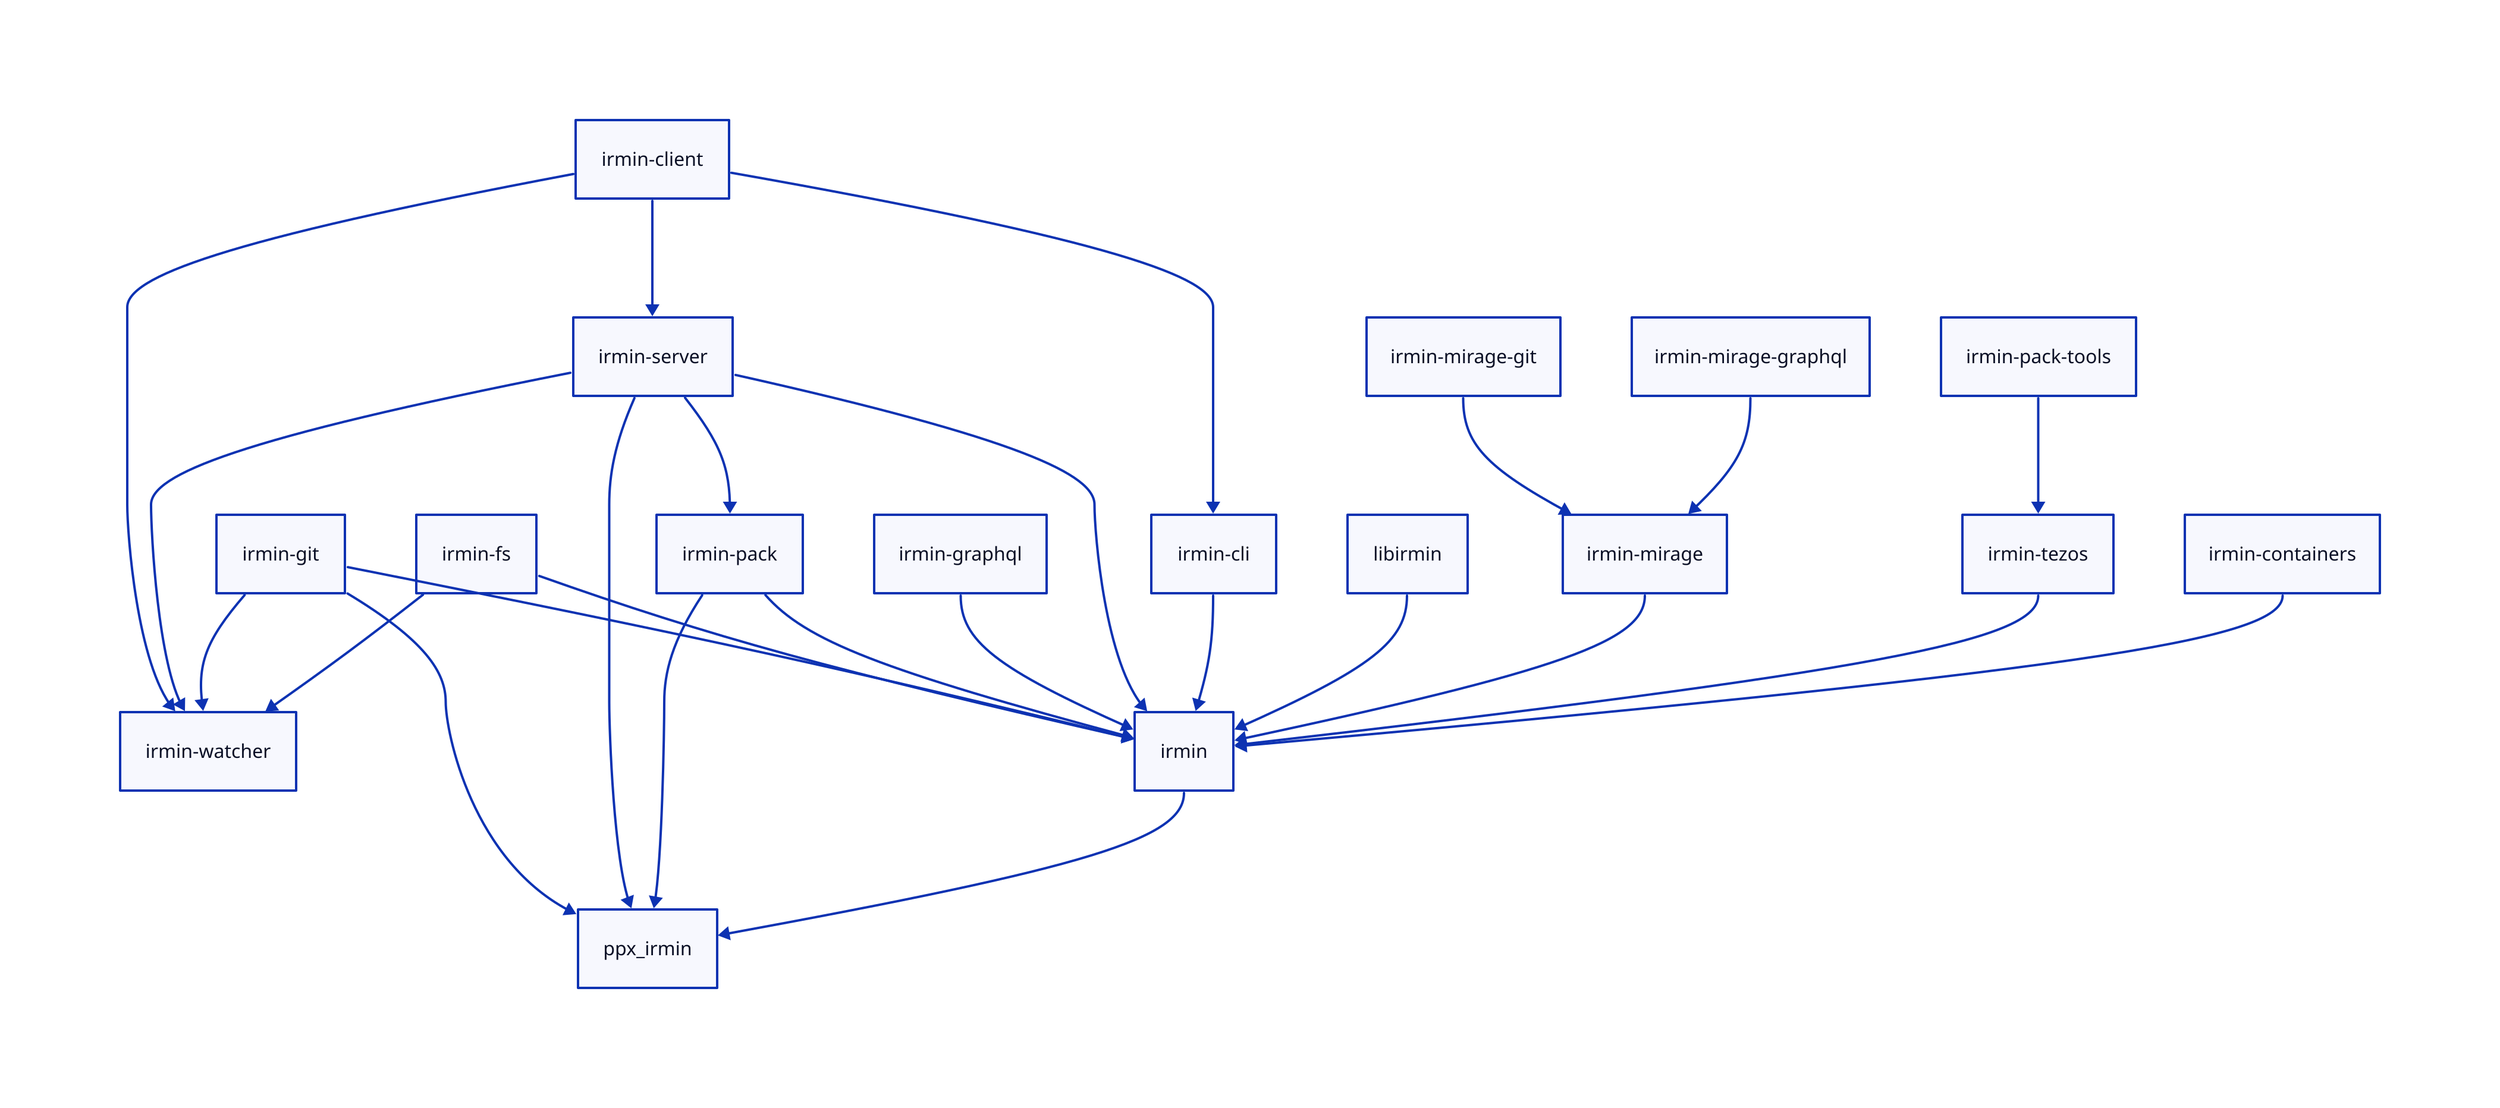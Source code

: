 direction: down

irmin-client -> irmin-watcher
irmin-server -> irmin-watcher
irmin-git -> irmin-watcher
irmin-fs -> irmin-watcher

# Dependencies
irmin-git -> ppx_irmin
irmin-server -> ppx_irmin
irmin-pack -> ppx_irmin

# Core Dependencies
irmin -> ppx_irmin



# Backend Dependencies
irmin-fs -> irmin
irmin-git -> irmin
irmin-pack -> irmin

# Networking Dependencies
irmin-graphql -> irmin
irmin-server -> irmin
irmin-server -> irmin-pack
irmin-client -> irmin-server
irmin-client -> irmin-cli

# Tooling Dependencies
irmin-cli -> irmin; irmin-git; irmin-fs; irmin-pack; irmin-graphql; irmin-tezos; irmin-server; irmin-watcher
libirmin -> irmin; irmin-cli
irmin-pack-tools -> irmin-tezos; irmin-pack

# Mirage Dependencies
irmin-mirage -> irmin
irmin-mirage-git -> irmin-mirage; irmin-git
irmin-mirage-graphql -> irmin-mirage; irmin-graphql

# Specialized Dependencies
irmin-tezos -> irmin; irmin-pack; ppx_irmin
irmin-containers -> irmin; irmin-fs; ppx_irmin

